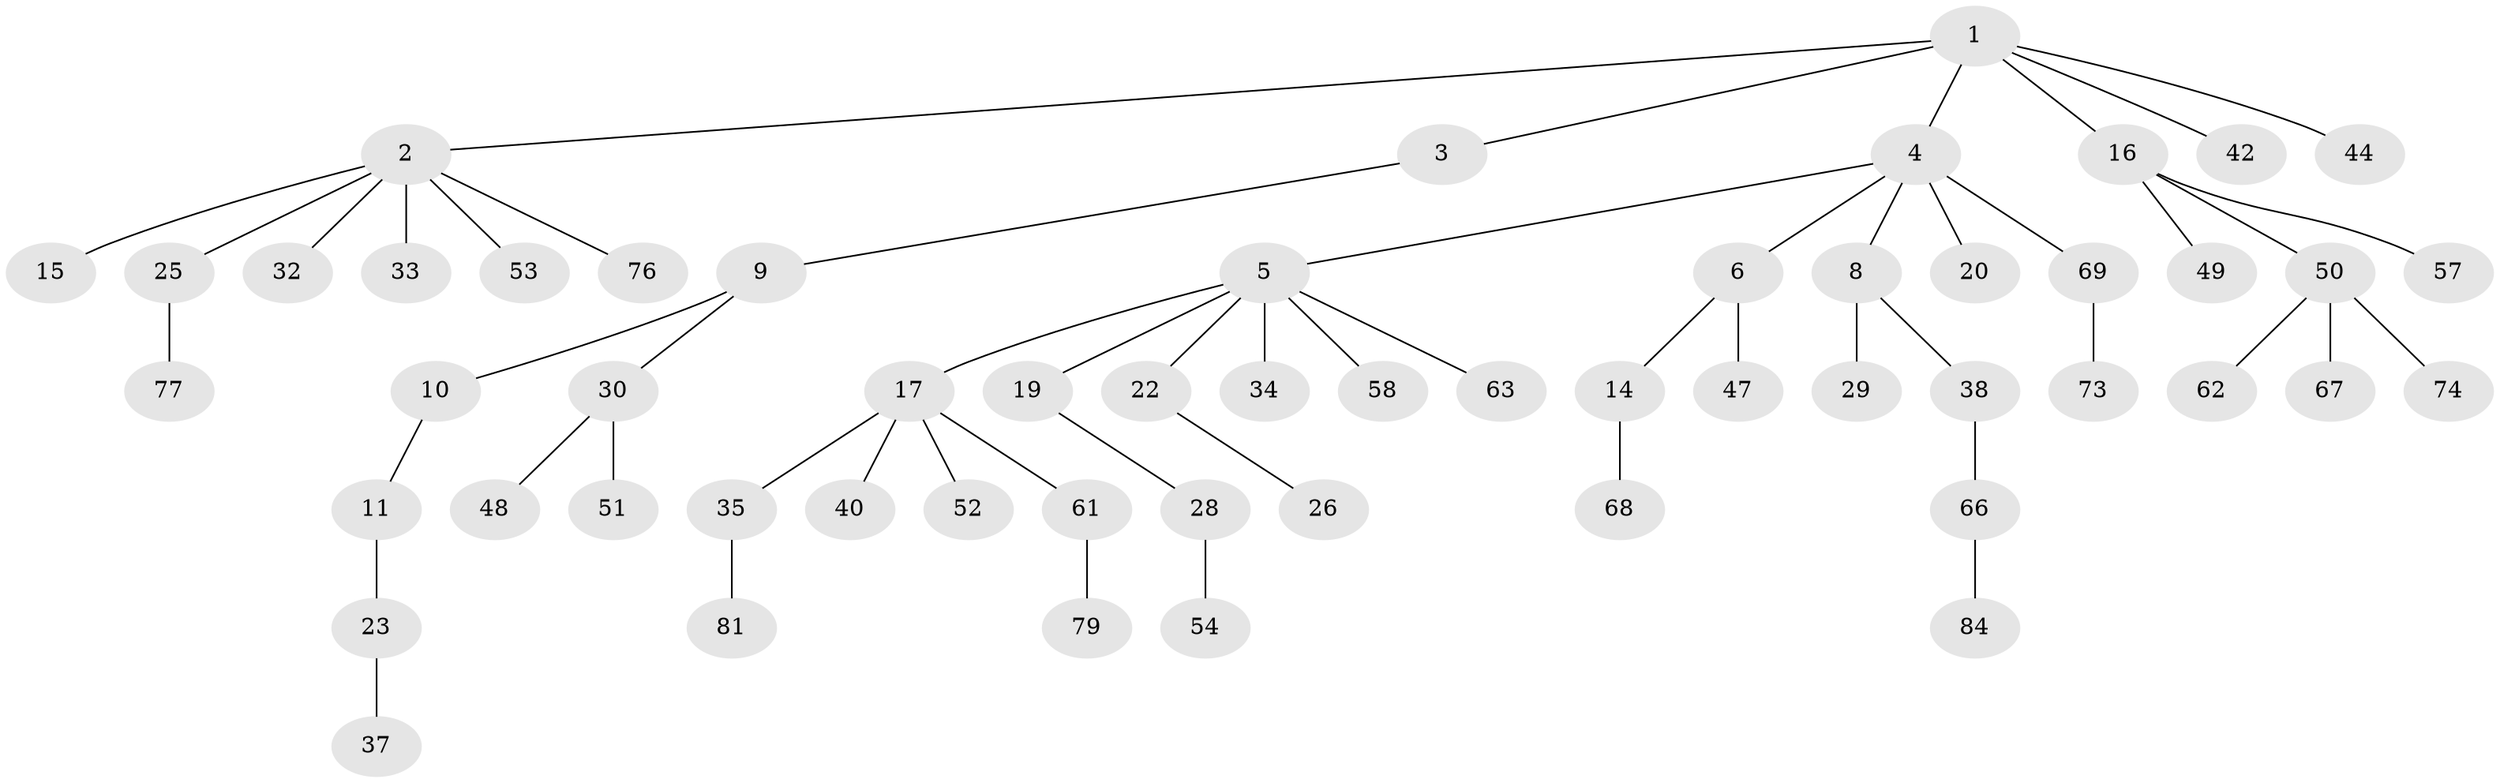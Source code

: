 // Generated by graph-tools (version 1.1) at 2025/24/03/03/25 07:24:06]
// undirected, 56 vertices, 55 edges
graph export_dot {
graph [start="1"]
  node [color=gray90,style=filled];
  1 [super="+13"];
  2 [super="+7"];
  3 [super="+56"];
  4 [super="+27"];
  5 [super="+18"];
  6 [super="+64"];
  8;
  9 [super="+12"];
  10 [super="+36"];
  11 [super="+86"];
  14 [super="+43"];
  15;
  16 [super="+31"];
  17 [super="+21"];
  19 [super="+24"];
  20;
  22 [super="+39"];
  23 [super="+46"];
  25 [super="+75"];
  26;
  28;
  29 [super="+60"];
  30 [super="+45"];
  32 [super="+59"];
  33;
  34 [super="+41"];
  35 [super="+71"];
  37;
  38 [super="+65"];
  40;
  42 [super="+82"];
  44;
  47;
  48;
  49;
  50 [super="+55"];
  51;
  52;
  53;
  54 [super="+70"];
  57;
  58;
  61 [super="+80"];
  62 [super="+83"];
  63;
  66 [super="+78"];
  67;
  68;
  69 [super="+72"];
  73;
  74 [super="+85"];
  76;
  77;
  79;
  81;
  84;
  1 -- 2;
  1 -- 3;
  1 -- 4;
  1 -- 16;
  1 -- 42;
  1 -- 44;
  2 -- 32;
  2 -- 33;
  2 -- 53;
  2 -- 25;
  2 -- 76;
  2 -- 15;
  3 -- 9;
  4 -- 5;
  4 -- 6;
  4 -- 8;
  4 -- 20;
  4 -- 69;
  5 -- 17;
  5 -- 19;
  5 -- 22;
  5 -- 34;
  5 -- 58;
  5 -- 63;
  6 -- 14;
  6 -- 47;
  8 -- 29;
  8 -- 38;
  9 -- 10;
  9 -- 30;
  10 -- 11;
  11 -- 23;
  14 -- 68;
  16 -- 50;
  16 -- 57;
  16 -- 49;
  17 -- 35;
  17 -- 40;
  17 -- 52;
  17 -- 61;
  19 -- 28;
  22 -- 26;
  23 -- 37;
  25 -- 77;
  28 -- 54;
  30 -- 48;
  30 -- 51;
  35 -- 81;
  38 -- 66;
  50 -- 62;
  50 -- 67;
  50 -- 74;
  61 -- 79;
  66 -- 84;
  69 -- 73;
}
